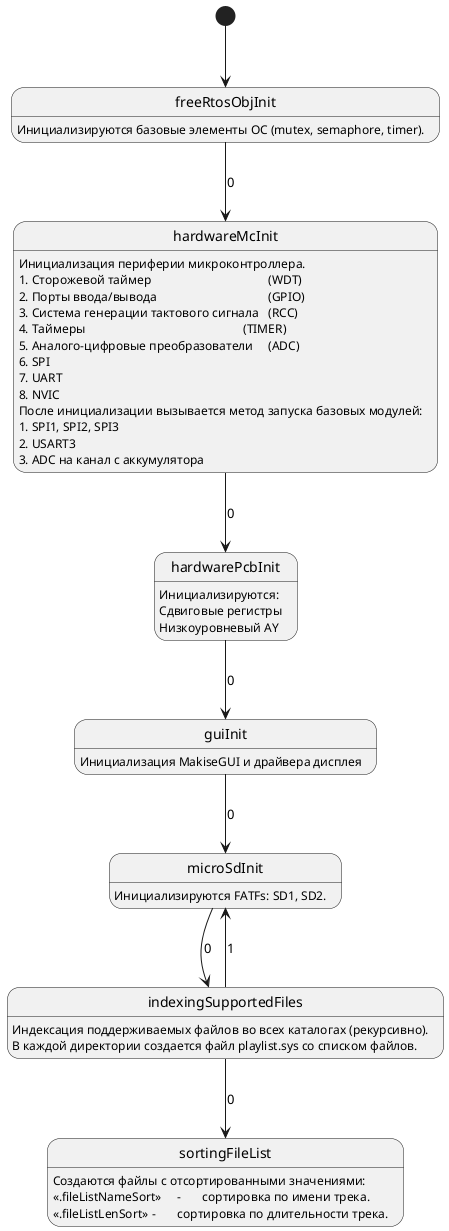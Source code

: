 CLASS_NAME						=		AyPlayer
FILE_WITH_CLASS_DESCRIPTION		=		ayplayer.h

@startuml

[*] --> s0

state "freeRtosObjInit" as s0 {
s0:Инициализируются базовые элементы ОС (mutex, semaphore, timer).
}

s0 --> s1								: 0

state "hardwareMcInit" as s1 {
s1: Инициализация периферии микроконтроллера.
s1:1. Сторожевой таймер\t\t\t\t\t(WDT)
s1:2. Порты ввода/вывода\t\t\t\t\t(GPIO)
s1:3. Система генерации тактового сигнала\t(RCC)
s1:4. Таймеры\t\t\t\t\t\t\t(TIMER)
s1:5. Аналого-цифровые преобразователи\t(ADC)
s1:6. SPI
s1:7. UART
s1:8. NVIC
s1:После инициализации вызывается метод запуска базовых модулей:
s1:1. SPI1, SPI2, SPI3
s1:2. USART3
s1:3. ADC на канал с аккумулятора
}

s1 --> s2								: 0

state "hardwarePcbInit" as s2 {
s2:Инициализируются:
s2:Сдвиговые регистры
s2:Низкоуровневый AY
}

s2 --> s3								: 0

state "guiInit" as s3 {
s3:Инициализация MakiseGUI и драйвера дисплея
}

s3 --> s4								: 0

state "microSdInit" as s4 {
s4:Инициализируются FATFs: SD1, SD2.
}

s4 --> s5								: 0

state "indexingSupportedFiles" as s5 {
s5:Индексация поддерживаемых файлов во всех каталогах (рекурсивно).
s5:В каждой директории создается файл playlist.sys со списком файлов.
}

s5 --> s6								: 0
s5 --> s4								: 1

state "sortingFileList" as s6 {
s6:Создаются файлы с отсортированными значениями:
s6:<<.fileListNameSort>>\t-\tсортировка по имени трека.
s6:<<.fileListLenSort>>\t-\tсортировка по длительности трека.
}

@enduml